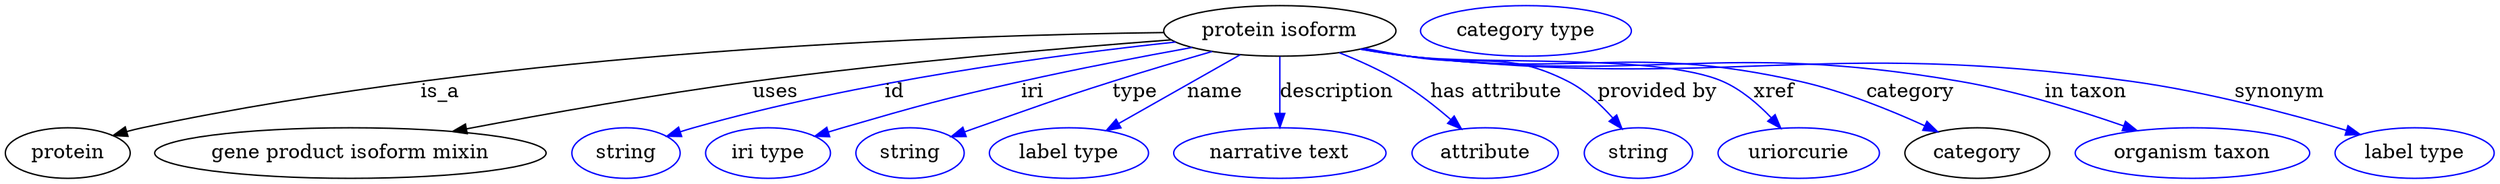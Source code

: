digraph {
	graph [bb="0,0,1766.7,123"];
	node [label="\N"];
	"protein isoform"	[height=0.5,
		label="protein isoform",
		pos="905.2,105",
		width=2.2929];
	protein	[height=0.5,
		pos="44.196,18",
		width=1.2277];
	"protein isoform" -> protein	[label=is_a,
		lp="309.2,61.5",
		pos="e,76.428,30.488 822.79,103.81 675.52,101.98 358.17,91.28 97.196,36 93.58,35.234 89.862,34.318 86.152,33.312"];
	"gene product isoform mixin"	[height=0.5,
		pos="245.2,18",
		width=3.8635];
	"protein isoform" -> "gene product isoform mixin"	[label=uses,
		lp="546.7,61.5",
		pos="e,317.87,33.416 827.78,98.606 751.81,92.882 632.75,82.759 530.2,69 461.74,59.816 384.6,46.074 327.86,35.319"];
	id	[color=blue,
		height=0.5,
		label=string,
		pos="440.2,18",
		width=1.0652];
	"protein isoform" -> id	[color=blue,
		label=id,
		lp="631.2,61.5",
		pos="e,469.19,29.948 831.02,97.07 746.76,88.014 605.71,69.251 488.2,36 485.09,35.121 481.9,34.148 478.7,33.124",
		style=solid];
	iri	[color=blue,
		height=0.5,
		label="iri type",
		pos="541.2,18",
		width=1.2277];
	"protein isoform" -> iri	[color=blue,
		label=iri,
		lp="729.2,61.5",
		pos="e,574.82,29.865 842.38,93.147 806.72,86.712 761.32,78.059 721.2,69 664.73,56.251 650.82,52.03 595.2,36 591.68,34.988 588.05,33.911 \
584.41,32.81",
		style=solid];
	type	[color=blue,
		height=0.5,
		label=string,
		pos="642.2,18",
		width=1.0652];
	"protein isoform" -> type	[color=blue,
		label=type,
		lp="802.2,61.5",
		pos="e,671.5,29.697 857,90.321 835.3,84.035 809.39,76.354 786.2,69 742.79,55.239 732.16,51.079 689.2,36 686.51,35.057 683.74,34.077 680.95,\
33.084",
		style=solid];
	name	[color=blue,
		height=0.5,
		label="label type",
		pos="755.2,18",
		width=1.5707];
	"protein isoform" -> name	[color=blue,
		label=name,
		lp="859.2,61.5",
		pos="e,781.77,34.06 876.98,88.012 852.54,74.16 817.05,54.052 790.69,39.111",
		style=solid];
	description	[color=blue,
		height=0.5,
		label="narrative text",
		pos="905.2,18",
		width=2.0943];
	"protein isoform" -> description	[color=blue,
		label=description,
		lp="945.7,61.5",
		pos="e,905.2,36.175 905.2,86.799 905.2,75.163 905.2,59.548 905.2,46.237",
		style=solid];
	"has attribute"	[color=blue,
		height=0.5,
		label=attribute,
		pos="1050.2,18",
		width=1.4443];
	"protein isoform" -> "has attribute"	[color=blue,
		label="has attribute",
		lp="1059.2,61.5",
		pos="e,1033.4,35.382 947.49,89.519 961.53,83.955 976.94,76.994 990.2,69 1002.8,61.411 1015.5,51.287 1025.9,42.134",
		style=solid];
	"provided by"	[color=blue,
		height=0.5,
		label=string,
		pos="1158.2,18",
		width=1.0652];
	"protein isoform" -> "provided by"	[color=blue,
		label="provided by",
		lp="1172.7,61.5",
		pos="e,1146.8,35.692 965.36,92.514 975.64,90.622 986.22,88.719 996.2,87 1046.7,78.289 1064.7,92.741 1110.2,69 1121.7,62.969 1132.1,53.095 \
1140.2,43.707",
		style=solid];
	xref	[color=blue,
		height=0.5,
		label=uriorcurie,
		pos="1272.2,18",
		width=1.5887];
	"protein isoform" -> xref	[color=blue,
		label=xref,
		lp="1255.7,61.5",
		pos="e,1259.8,35.573 963.31,92.212 974.2,90.267 985.52,88.424 996.2,87 1045.5,80.426 1173.8,89.2 1219.2,69 1232.1,63.241 1243.9,52.945 \
1253.1,43.187",
		style=solid];
	category	[height=0.5,
		pos="1399.2,18",
		width=1.4263];
	"protein isoform" -> category	[color=blue,
		label=category,
		lp="1351.7,61.5",
		pos="e,1371.2,33.168 963.29,92.073 974.19,90.142 985.51,88.339 996.2,87 1119,71.604 1153.4,96.332 1274.2,69 1304.8,62.076 1337.7,48.673 \
1362,37.486",
		style=solid];
	"in taxon"	[color=blue,
		height=0.5,
		label="organism taxon",
		pos="1552.2,18",
		width=2.3109];
	"protein isoform" -> "in taxon"	[color=blue,
		label="in taxon",
		lp="1476.2,61.5",
		pos="e,1512.9,33.946 962.78,91.996 973.83,90.047 985.34,88.258 996.2,87 1169,66.979 1215.7,98.452 1387.2,69 1427,62.157 1470.7,48.622 \
1503.2,37.358",
		style=solid];
	synonym	[color=blue,
		height=0.5,
		label="label type",
		pos="1710.2,18",
		width=1.5707];
	"protein isoform" -> synonym	[color=blue,
		label=synonym,
		lp="1614.2,61.5",
		pos="e,1671.4,31.27 962.28,91.986 973.48,90.012 985.17,88.216 996.2,87 1223,61.983 1283.2,100.25 1509.2,69 1562.1,61.689 1621.2,46.049 \
1661.6,34.195",
		style=solid];
	"named thing_category"	[color=blue,
		height=0.5,
		label="category type",
		pos="1080.2,105",
		width=2.0762];
}
